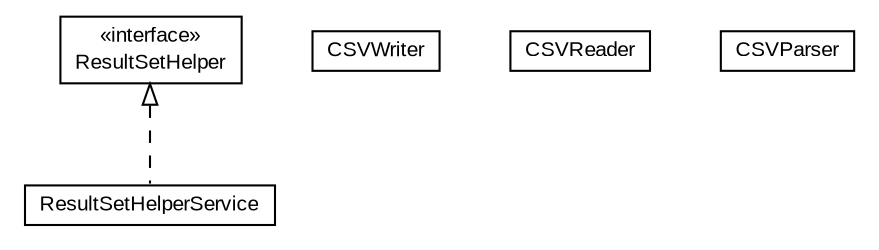 #!/usr/local/bin/dot
#
# Class diagram 
# Generated by UMLGraph version 5.1 (http://www.umlgraph.org/)
#

digraph G {
	edge [fontname="arial",fontsize=10,labelfontname="arial",labelfontsize=10];
	node [fontname="arial",fontsize=10,shape=plaintext];
	nodesep=0.25;
	ranksep=0.5;
	// au.com.bytecode.opencsv.ResultSetHelperService
	c47 [label=<<table title="au.com.bytecode.opencsv.ResultSetHelperService" border="0" cellborder="1" cellspacing="0" cellpadding="2" port="p" href="./ResultSetHelperService.html">
		<tr><td><table border="0" cellspacing="0" cellpadding="1">
<tr><td align="center" balign="center"> ResultSetHelperService </td></tr>
		</table></td></tr>
		</table>>, fontname="arial", fontcolor="black", fontsize=10.0];
	// au.com.bytecode.opencsv.ResultSetHelper
	c48 [label=<<table title="au.com.bytecode.opencsv.ResultSetHelper" border="0" cellborder="1" cellspacing="0" cellpadding="2" port="p" href="./ResultSetHelper.html">
		<tr><td><table border="0" cellspacing="0" cellpadding="1">
<tr><td align="center" balign="center"> &#171;interface&#187; </td></tr>
<tr><td align="center" balign="center"> ResultSetHelper </td></tr>
		</table></td></tr>
		</table>>, fontname="arial", fontcolor="black", fontsize=10.0];
	// au.com.bytecode.opencsv.CSVWriter
	c49 [label=<<table title="au.com.bytecode.opencsv.CSVWriter" border="0" cellborder="1" cellspacing="0" cellpadding="2" port="p" href="./CSVWriter.html">
		<tr><td><table border="0" cellspacing="0" cellpadding="1">
<tr><td align="center" balign="center"> CSVWriter </td></tr>
		</table></td></tr>
		</table>>, fontname="arial", fontcolor="black", fontsize=10.0];
	// au.com.bytecode.opencsv.CSVReader
	c50 [label=<<table title="au.com.bytecode.opencsv.CSVReader" border="0" cellborder="1" cellspacing="0" cellpadding="2" port="p" href="./CSVReader.html">
		<tr><td><table border="0" cellspacing="0" cellpadding="1">
<tr><td align="center" balign="center"> CSVReader </td></tr>
		</table></td></tr>
		</table>>, fontname="arial", fontcolor="black", fontsize=10.0];
	// au.com.bytecode.opencsv.CSVParser
	c51 [label=<<table title="au.com.bytecode.opencsv.CSVParser" border="0" cellborder="1" cellspacing="0" cellpadding="2" port="p" href="./CSVParser.html">
		<tr><td><table border="0" cellspacing="0" cellpadding="1">
<tr><td align="center" balign="center"> CSVParser </td></tr>
		</table></td></tr>
		</table>>, fontname="arial", fontcolor="black", fontsize=10.0];
	//au.com.bytecode.opencsv.ResultSetHelperService implements au.com.bytecode.opencsv.ResultSetHelper
	c48:p -> c47:p [dir=back,arrowtail=empty,style=dashed];
}

